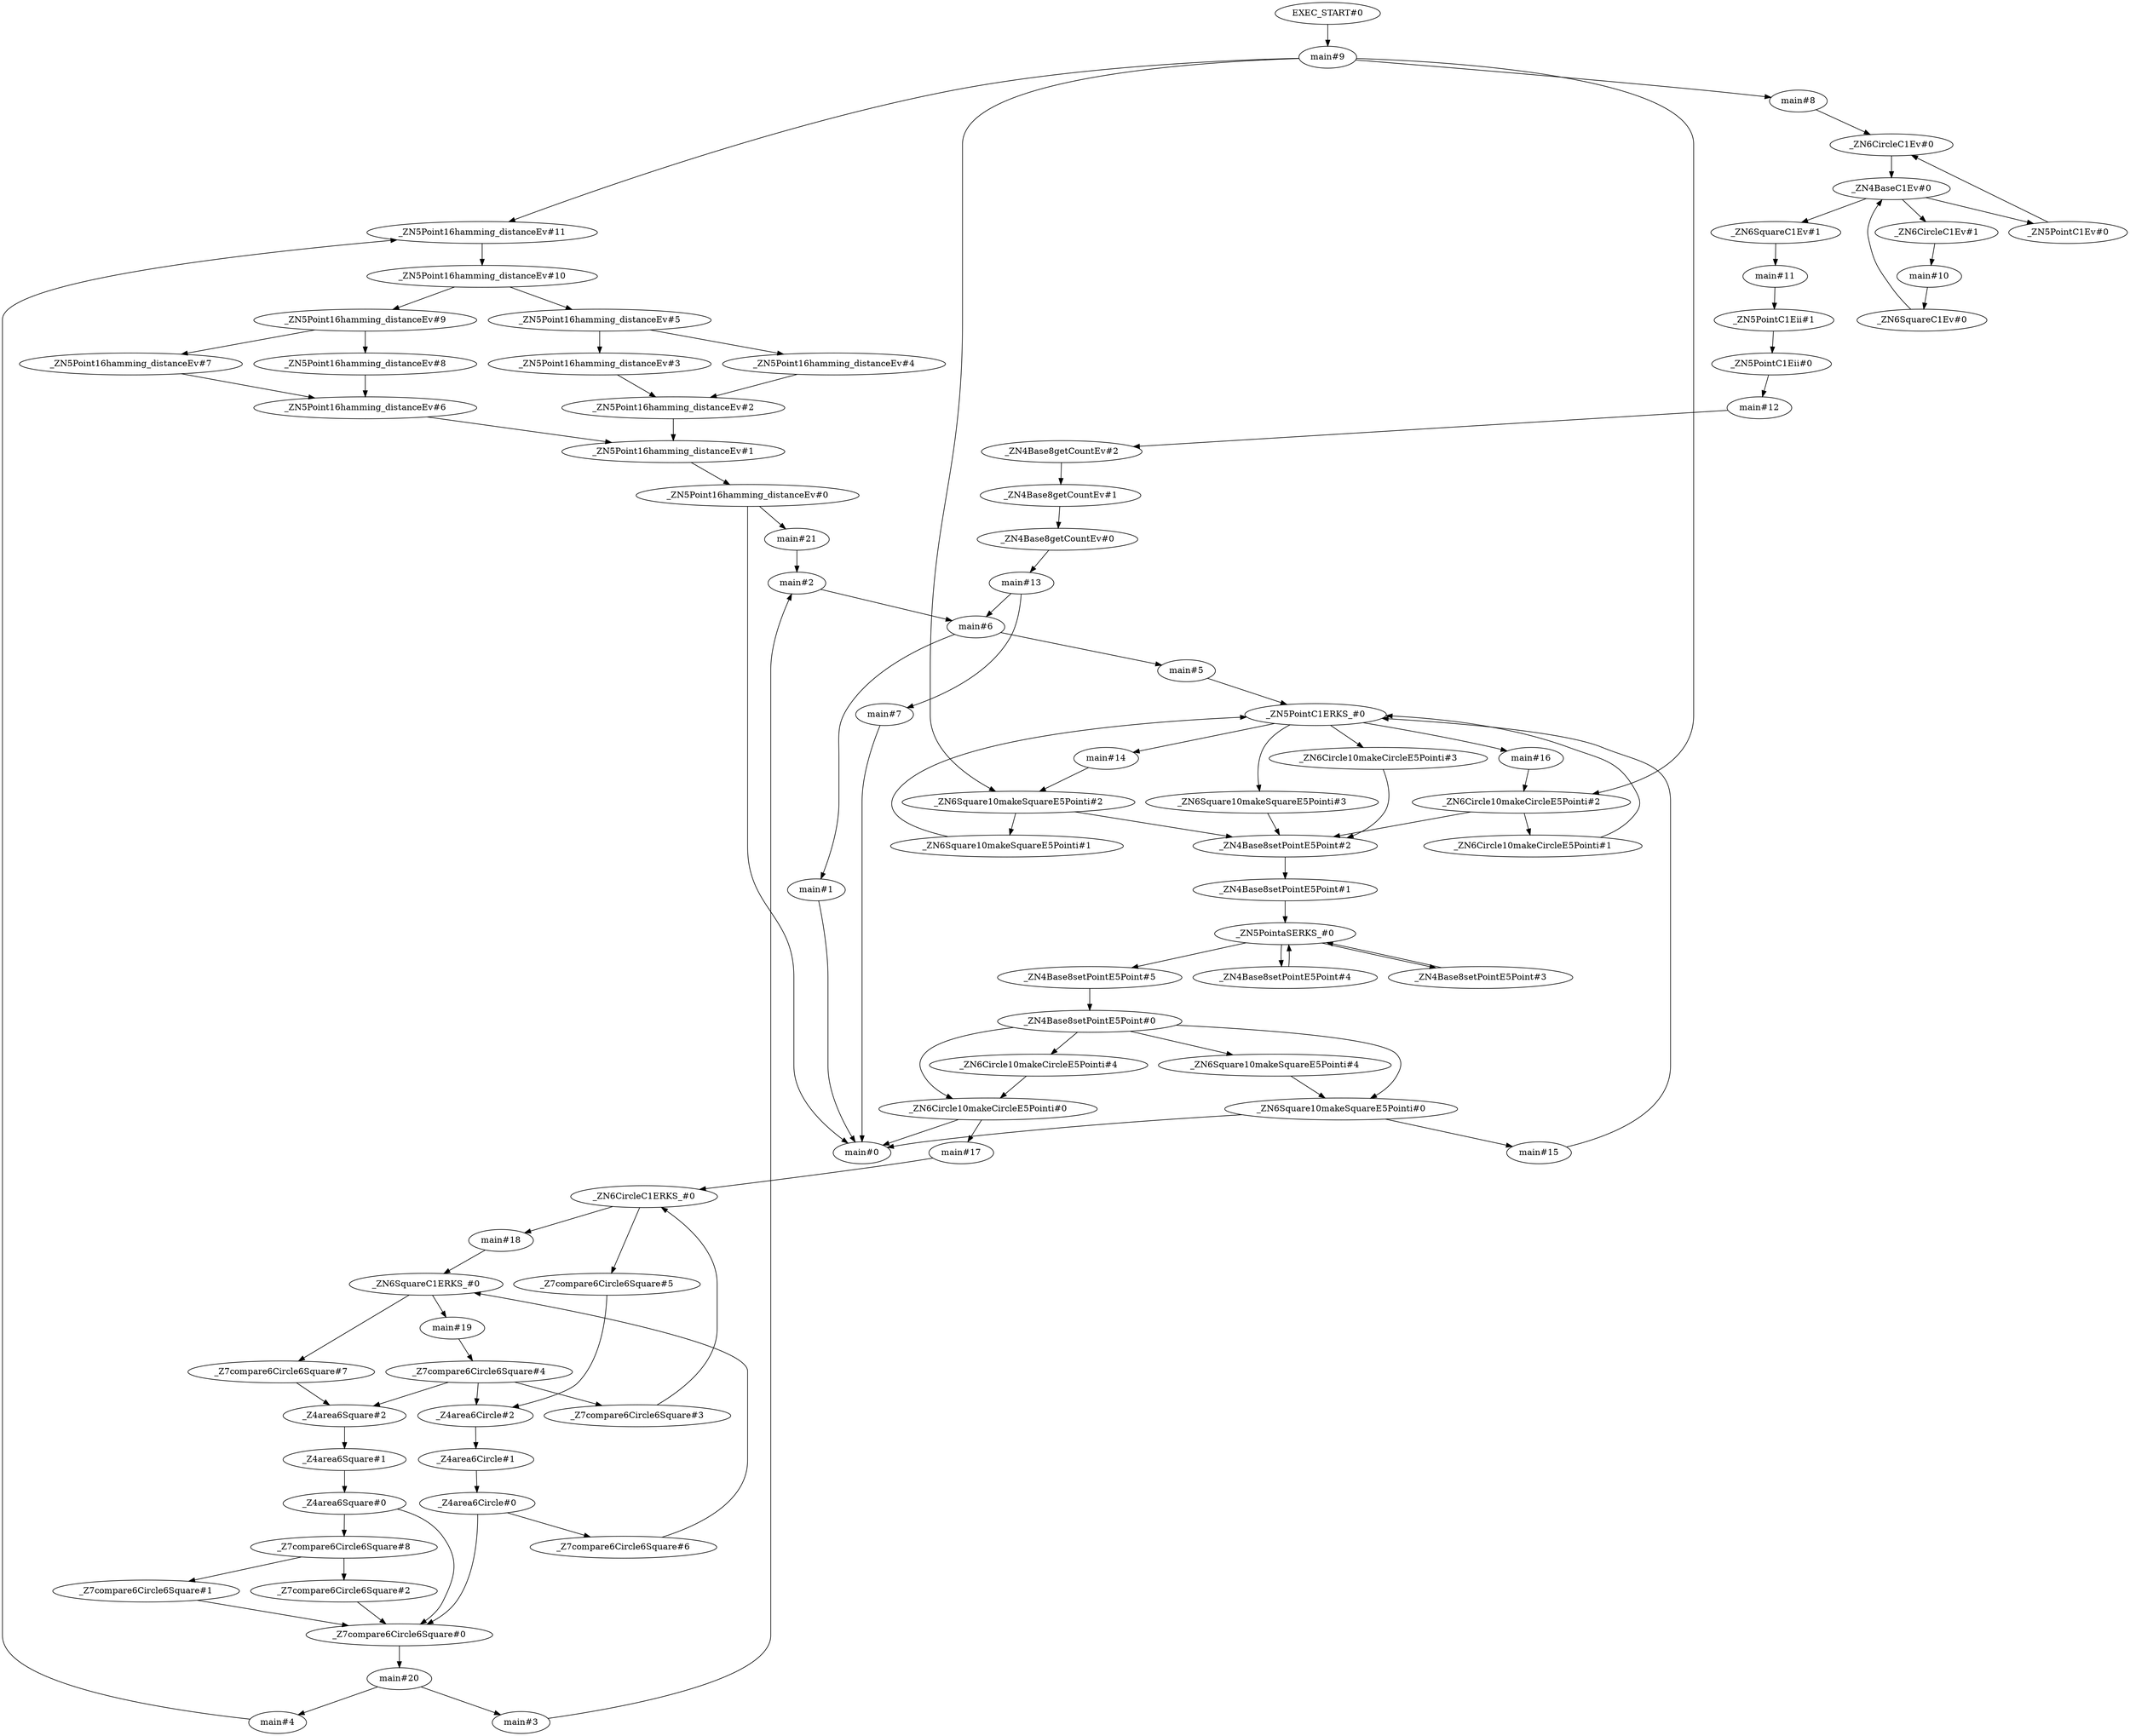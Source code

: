 digraph G{
"main#9"->"_ZN5Point16hamming_distanceEv#11"[label=""]
"_ZN6Circle10makeCircleE5Pointi#1"->"_ZN5PointC1ERKS_#0"[label=""]
"main#18"->"_ZN6SquareC1ERKS_#0"[label=""]
"main#1"->"main#0"[label=""]
"_ZN4Base8setPointE5Point#3"->"_ZN5PointaSERKS_#0"[label=""]
"_ZN5PointaSERKS_#0"->"_ZN4Base8setPointE5Point#5"[label=""]
"main#21"->"main#2"[label=""]
"_ZN5Point16hamming_distanceEv#5"->"_ZN5Point16hamming_distanceEv#4"[label=""]
"_ZN6Square10makeSquareE5Pointi#2"->"_ZN6Square10makeSquareE5Pointi#1"[label=""]
"_ZN6Circle10makeCircleE5Pointi#4"->"_ZN6Circle10makeCircleE5Pointi#0"[label=""]
"_Z4area6Square#2"->"_Z4area6Square#1"[label=""]
"_ZN6Circle10makeCircleE5Pointi#0"->"main#0"[label=""]
"_Z7compare6Circle6Square#3"->"_ZN6CircleC1ERKS_#0"[label=""]
"main#7"->"main#0"[label=""]
"main#10"->"_ZN6SquareC1Ev#0"[label=""]
"main#3"->"main#2"[label=""]
"_ZN4Base8setPointE5Point#1"->"_ZN5PointaSERKS_#0"[label=""]
"main#20"->"main#4"[label=""]
"_ZN4Base8getCountEv#0"->"main#13"[label=""]
"_Z7compare6Circle6Square#0"->"main#20"[label=""]
"_ZN5PointC1ERKS_#0"->"main#16"[label=""]
"_ZN5Point16hamming_distanceEv#9"->"_ZN5Point16hamming_distanceEv#8"[label=""]
"_ZN6Square10makeSquareE5Pointi#0"->"main#0"[label=""]
"_ZN6SquareC1ERKS_#0"->"_Z7compare6Circle6Square#7"[label=""]
"_ZN5Point16hamming_distanceEv#4"->"_ZN5Point16hamming_distanceEv#2"[label=""]
"_ZN5PointC1Ev#0"->"_ZN6CircleC1Ev#0"[label=""]
"main#20"->"main#3"[label=""]
"_ZN4Base8setPointE5Point#2"->"_ZN4Base8setPointE5Point#1"[label=""]
"main#13"->"main#6"[label=""]
"_ZN6Circle10makeCircleE5Pointi#2"->"_ZN4Base8setPointE5Point#2"[label=""]
"EXEC_START#0"->"main#9"[label=""]
"_Z7compare6Circle6Square#1"->"_Z7compare6Circle6Square#0"[label=""]
"_ZN5Point16hamming_distanceEv#0"->"main#0"[label=""]
"_ZN5Point16hamming_distanceEv#0"->"main#21"[label=""]
"_ZN6CircleC1ERKS_#0"->"_Z7compare6Circle6Square#5"[label=""]
"_ZN6SquareC1Ev#1"->"main#11"[label=""]
"_ZN5PointC1Eii#0"->"main#12"[label=""]
"_ZN6Square10makeSquareE5Pointi#0"->"main#15"[label=""]
"_Z4area6Square#1"->"_Z4area6Square#0"[label=""]
"_Z4area6Circle#2"->"_Z4area6Circle#1"[label=""]
"_Z7compare6Circle6Square#8"->"_Z7compare6Circle6Square#1"[label=""]
"_ZN6CircleC1ERKS_#0"->"main#18"[label=""]
"_ZN5PointC1Eii#1"->"_ZN5PointC1Eii#0"[label=""]
"_ZN4Base8setPointE5Point#5"->"_ZN4Base8setPointE5Point#0"[label=""]
"_Z7compare6Circle6Square#2"->"_Z7compare6Circle6Square#0"[label=""]
"_Z7compare6Circle6Square#4"->"_Z7compare6Circle6Square#3"[label=""]
"_ZN4Base8setPointE5Point#0"->"_ZN6Square10makeSquareE5Pointi#4"[label=""]
"main#19"->"_Z7compare6Circle6Square#4"[label=""]
"_ZN5Point16hamming_distanceEv#10"->"_ZN5Point16hamming_distanceEv#5"[label=""]
"_Z4area6Square#0"->"_Z7compare6Circle6Square#8"[label=""]
"main#9"->"_ZN6Circle10makeCircleE5Pointi#2"[label=""]
"_ZN5Point16hamming_distanceEv#10"->"_ZN5Point16hamming_distanceEv#9"[label=""]
"_ZN6Circle10makeCircleE5Pointi#0"->"main#17"[label=""]
"_Z7compare6Circle6Square#6"->"_ZN6SquareC1ERKS_#0"[label=""]
"_Z4area6Circle#0"->"_Z7compare6Circle6Square#0"[label=""]
"_ZN6Square10makeSquareE5Pointi#3"->"_ZN4Base8setPointE5Point#2"[label=""]
"_ZN5Point16hamming_distanceEv#7"->"_ZN5Point16hamming_distanceEv#6"[label=""]
"_Z7compare6Circle6Square#4"->"_Z4area6Square#2"[label=""]
"_ZN5PointaSERKS_#0"->"_ZN4Base8setPointE5Point#3"[label=""]
"main#6"->"main#5"[label=""]
"main#13"->"main#7"[label=""]
"main#11"->"_ZN5PointC1Eii#1"[label=""]
"_ZN5Point16hamming_distanceEv#3"->"_ZN5Point16hamming_distanceEv#2"[label=""]
"_ZN5PointaSERKS_#0"->"_ZN4Base8setPointE5Point#4"[label=""]
"_Z4area6Circle#0"->"_Z7compare6Circle6Square#6"[label=""]
"main#15"->"_ZN5PointC1ERKS_#0"[label=""]
"main#5"->"_ZN5PointC1ERKS_#0"[label=""]
"_ZN5Point16hamming_distanceEv#6"->"_ZN5Point16hamming_distanceEv#1"[label=""]
"_Z4area6Circle#1"->"_Z4area6Circle#0"[label=""]
"_ZN6CircleC1Ev#1"->"main#10"[label=""]
"_ZN6CircleC1Ev#0"->"_ZN4BaseC1Ev#0"[label=""]
"_ZN5PointC1ERKS_#0"->"_ZN6Square10makeSquareE5Pointi#3"[label=""]
"_Z4area6Square#0"->"_Z7compare6Circle6Square#0"[label=""]
"_Z7compare6Circle6Square#4"->"_Z4area6Circle#2"[label=""]
"_ZN4Base8getCountEv#1"->"_ZN4Base8getCountEv#0"[label=""]
"_ZN6Square10makeSquareE5Pointi#1"->"_ZN5PointC1ERKS_#0"[label=""]
"main#6"->"main#1"[label=""]
"_ZN4Base8getCountEv#2"->"_ZN4Base8getCountEv#1"[label=""]
"_ZN6Circle10makeCircleE5Pointi#3"->"_ZN4Base8setPointE5Point#2"[label=""]
"main#12"->"_ZN4Base8getCountEv#2"[label=""]
"_ZN5Point16hamming_distanceEv#5"->"_ZN5Point16hamming_distanceEv#3"[label=""]
"_ZN5PointC1ERKS_#0"->"main#14"[label=""]
"_ZN4BaseC1Ev#0"->"_ZN6SquareC1Ev#1"[label=""]
"_ZN5Point16hamming_distanceEv#11"->"_ZN5Point16hamming_distanceEv#10"[label=""]
"_ZN4Base8setPointE5Point#4"->"_ZN5PointaSERKS_#0"[label=""]
"main#9"->"_ZN6Square10makeSquareE5Pointi#2"[label=""]
"_ZN6SquareC1Ev#0"->"_ZN4BaseC1Ev#0"[label=""]
"_ZN5Point16hamming_distanceEv#2"->"_ZN5Point16hamming_distanceEv#1"[label=""]
"_ZN4Base8setPointE5Point#0"->"_ZN6Circle10makeCircleE5Pointi#4"[label=""]
"main#14"->"_ZN6Square10makeSquareE5Pointi#2"[label=""]
"_ZN4Base8setPointE5Point#0"->"_ZN6Square10makeSquareE5Pointi#0"[label=""]
"main#16"->"_ZN6Circle10makeCircleE5Pointi#2"[label=""]
"_ZN5PointC1ERKS_#0"->"_ZN6Circle10makeCircleE5Pointi#3"[label=""]
"_ZN4BaseC1Ev#0"->"_ZN5PointC1Ev#0"[label=""]
"_ZN4BaseC1Ev#0"->"_ZN6CircleC1Ev#1"[label=""]
"_ZN5Point16hamming_distanceEv#1"->"_ZN5Point16hamming_distanceEv#0"[label=""]
"_ZN4Base8setPointE5Point#0"->"_ZN6Circle10makeCircleE5Pointi#0"[label=""]
"_Z7compare6Circle6Square#5"->"_Z4area6Circle#2"[label=""]
"_ZN6Square10makeSquareE5Pointi#4"->"_ZN6Square10makeSquareE5Pointi#0"[label=""]
"main#9"->"main#8"[label=""]
"_ZN6SquareC1ERKS_#0"->"main#19"[label=""]
"_ZN5Point16hamming_distanceEv#9"->"_ZN5Point16hamming_distanceEv#7"[label=""]
"_Z7compare6Circle6Square#8"->"_Z7compare6Circle6Square#2"[label=""]
"_ZN5Point16hamming_distanceEv#8"->"_ZN5Point16hamming_distanceEv#6"[label=""]
"_ZN6Circle10makeCircleE5Pointi#2"->"_ZN6Circle10makeCircleE5Pointi#1"[label=""]
"main#4"->"_ZN5Point16hamming_distanceEv#11"[label=""]
"_ZN6Square10makeSquareE5Pointi#2"->"_ZN4Base8setPointE5Point#2"[label=""]
"main#2"->"main#6"[label=""]
"main#17"->"_ZN6CircleC1ERKS_#0"[label=""]
"_Z7compare6Circle6Square#7"->"_Z4area6Square#2"[label=""]
"main#8"->"_ZN6CircleC1Ev#0"[label=""]
}
